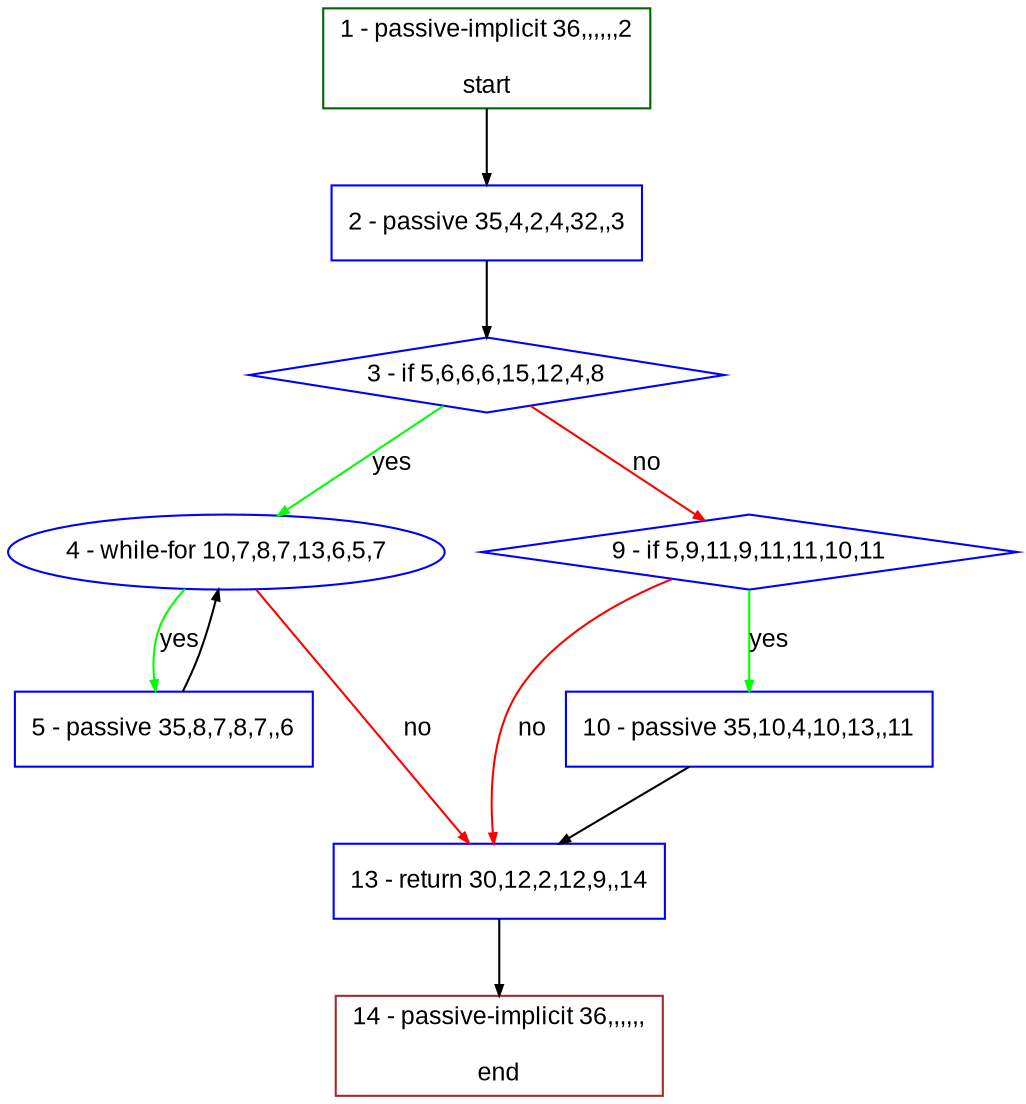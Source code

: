 digraph "" {
  graph [style="rounded,filled", label="", fontsize="12", packmode="clust", bgcolor="white", pack="true", compound="true", fontname="Arial", fillcolor="#FFFFCC"];
  node [style="filled", label="", fixedsize="false", fontsize="12", shape="rectangle", color="grey", compound="true", fontname="Arial", node_initialized="no", fillcolor="white"];
  edge [lhead="", arrowtail="none", label="", arrowhead="normal", fontsize="12", ltail="", dir="forward", color="black", arrowsize="0.5", compound="true", fontcolor="black", fontname="Arial"];
  __N1 [style="filled", label="2 - passive 35,4,2,4,32,,3", shape="box", color="#0000ff", fillcolor="#ffffff"];
  __N2 [style="filled", label="1 - passive-implicit 36,,,,,,2\n\nstart", shape="box", color="#006400", fillcolor="#ffffff"];
  __N3 [style="filled", label="3 - if 5,6,6,6,15,12,4,8", shape="diamond", color="#0000ff", fillcolor="#ffffff"];
  __N4 [style="filled", label="4 - while-for 10,7,8,7,13,6,5,7", shape="oval", color="#0000ff", fillcolor="#ffffff"];
  __N5 [style="filled", label="9 - if 5,9,11,9,11,11,10,11", shape="diamond", color="#0000ff", fillcolor="#ffffff"];
  __N6 [style="filled", label="5 - passive 35,8,7,8,7,,6", shape="box", color="#0000ff", fillcolor="#ffffff"];
  __N7 [style="filled", label="13 - return 30,12,2,12,9,,14", shape="box", color="#0000ff", fillcolor="#ffffff"];
  __N8 [style="filled", label="10 - passive 35,10,4,10,13,,11", shape="box", color="#0000ff", fillcolor="#ffffff"];
  __N9 [style="filled", label="14 - passive-implicit 36,,,,,,\n\nend", shape="box", color="#a52a2a", fillcolor="#ffffff"];
  __N2 -> __N1 [arrowtail="none", arrowhead="normal", label="", dir="forward", color="#000000"];
  __N1 -> __N3 [arrowtail="none", arrowhead="normal", label="", dir="forward", color="#000000"];
  __N3 -> __N4 [arrowtail="none", arrowhead="normal", label="yes", dir="forward", color="#00ff00"];
  __N3 -> __N5 [arrowtail="none", arrowhead="normal", label="no", dir="forward", color="#ff0000"];
  __N4 -> __N6 [arrowtail="none", arrowhead="normal", label="yes", dir="forward", color="#00ff00"];
  __N6 -> __N4 [arrowtail="none", arrowhead="normal", label="", dir="forward", color="#000000"];
  __N4 -> __N7 [arrowtail="none", arrowhead="normal", label="no", dir="forward", color="#ff0000"];
  __N5 -> __N8 [arrowtail="none", arrowhead="normal", label="yes", dir="forward", color="#00ff00"];
  __N5 -> __N7 [arrowtail="none", arrowhead="normal", label="no", dir="forward", color="#ff0000"];
  __N8 -> __N7 [arrowtail="none", arrowhead="normal", label="", dir="forward", color="#000000"];
  __N7 -> __N9 [arrowtail="none", arrowhead="normal", label="", dir="forward", color="#000000"];
}
